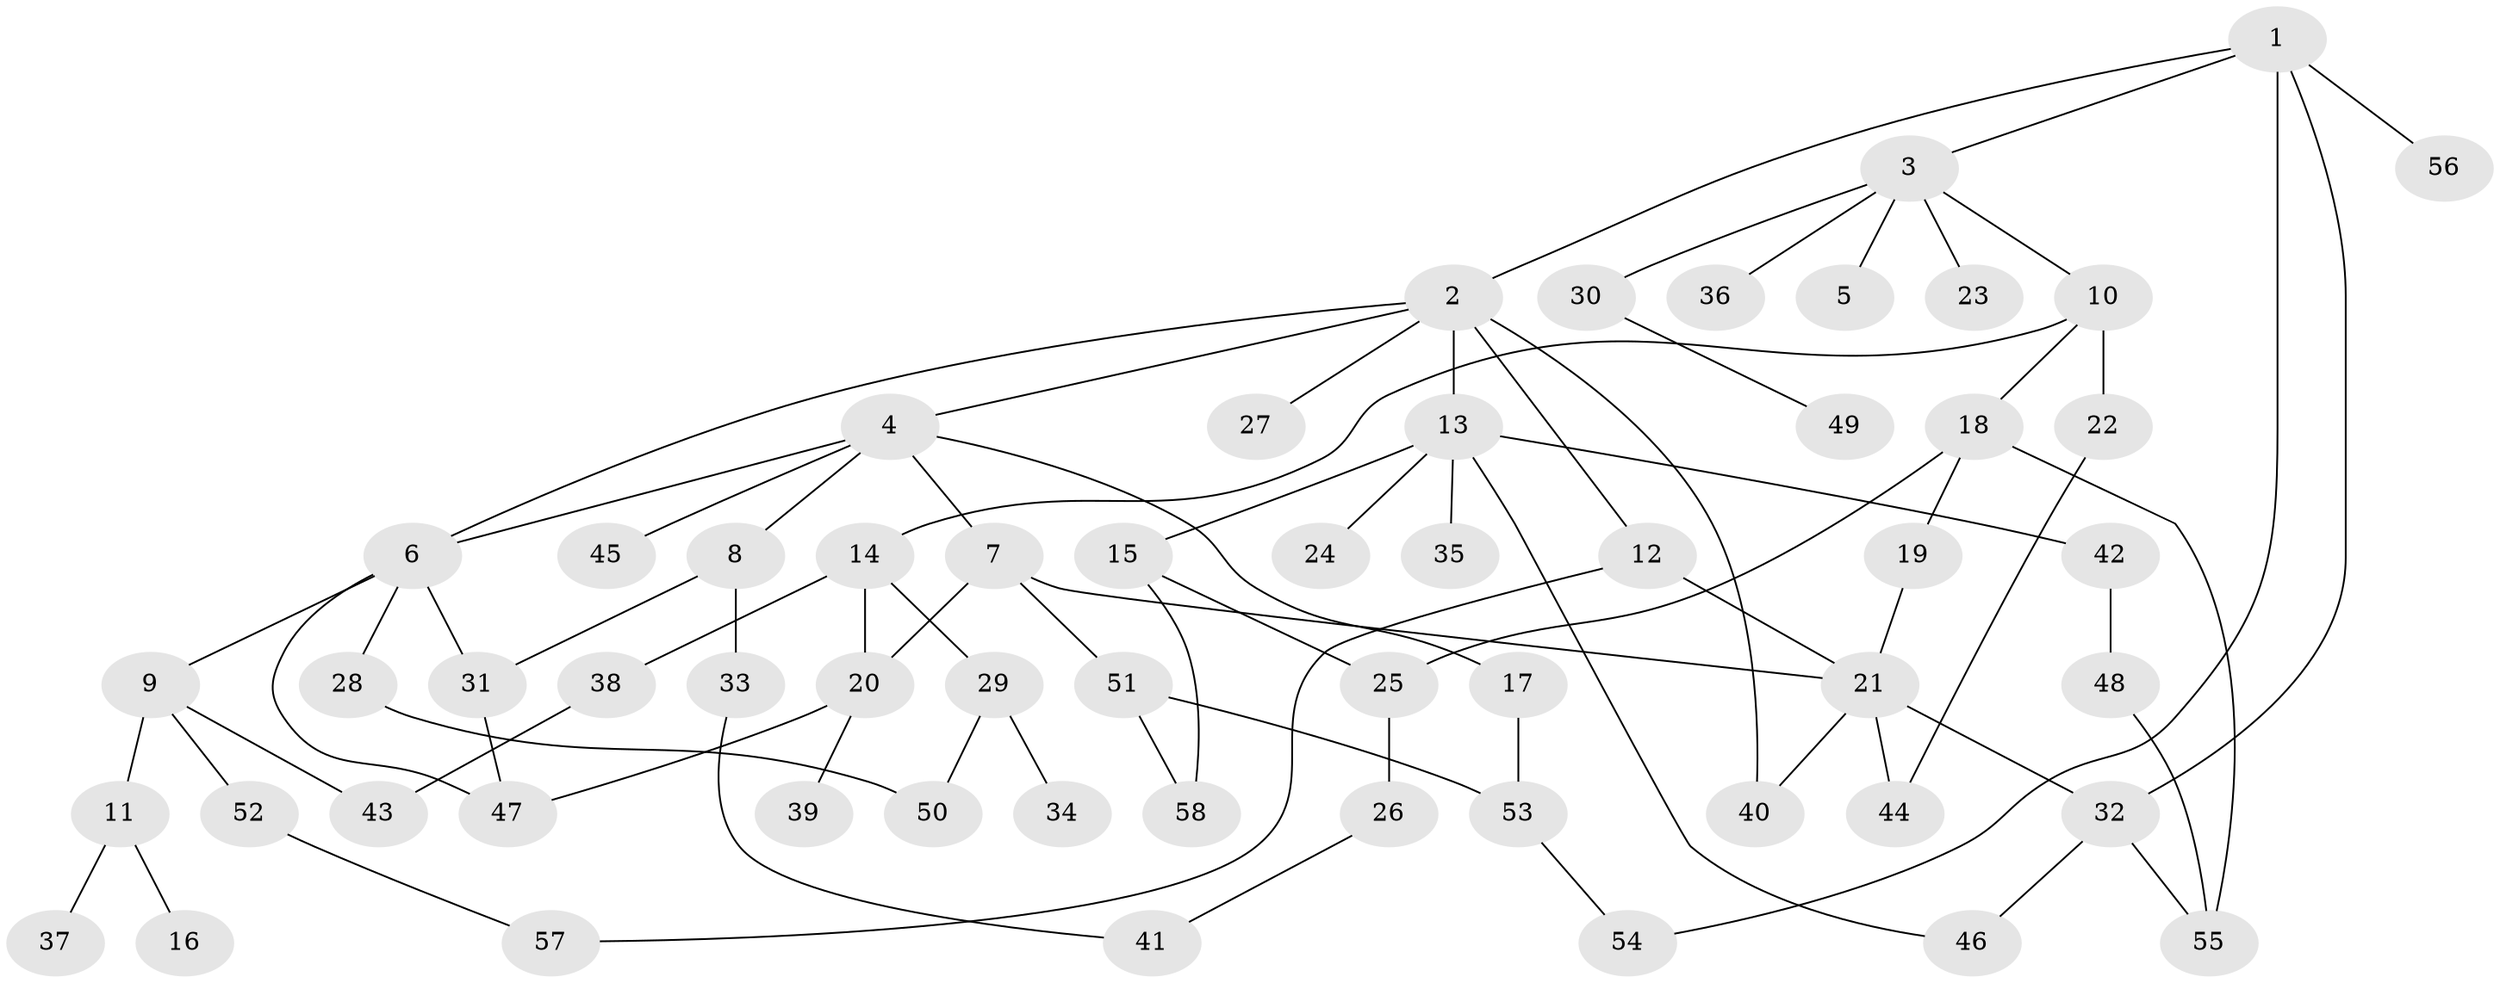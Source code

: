 // Generated by graph-tools (version 1.1) at 2025/10/02/27/25 16:10:55]
// undirected, 58 vertices, 78 edges
graph export_dot {
graph [start="1"]
  node [color=gray90,style=filled];
  1;
  2;
  3;
  4;
  5;
  6;
  7;
  8;
  9;
  10;
  11;
  12;
  13;
  14;
  15;
  16;
  17;
  18;
  19;
  20;
  21;
  22;
  23;
  24;
  25;
  26;
  27;
  28;
  29;
  30;
  31;
  32;
  33;
  34;
  35;
  36;
  37;
  38;
  39;
  40;
  41;
  42;
  43;
  44;
  45;
  46;
  47;
  48;
  49;
  50;
  51;
  52;
  53;
  54;
  55;
  56;
  57;
  58;
  1 -- 2;
  1 -- 3;
  1 -- 32;
  1 -- 56;
  1 -- 54;
  2 -- 4;
  2 -- 6;
  2 -- 12;
  2 -- 13;
  2 -- 27;
  2 -- 40;
  3 -- 5;
  3 -- 10;
  3 -- 23;
  3 -- 30;
  3 -- 36;
  4 -- 7;
  4 -- 8;
  4 -- 17;
  4 -- 45;
  4 -- 6;
  6 -- 9;
  6 -- 28;
  6 -- 47;
  6 -- 31;
  7 -- 20;
  7 -- 51;
  7 -- 21;
  8 -- 31;
  8 -- 33;
  9 -- 11;
  9 -- 52;
  9 -- 43;
  10 -- 14;
  10 -- 18;
  10 -- 22;
  11 -- 16;
  11 -- 37;
  12 -- 57;
  12 -- 21;
  13 -- 15;
  13 -- 24;
  13 -- 35;
  13 -- 42;
  13 -- 46;
  14 -- 29;
  14 -- 38;
  14 -- 20;
  15 -- 25;
  15 -- 58;
  17 -- 53;
  18 -- 19;
  18 -- 25;
  18 -- 55;
  19 -- 21;
  20 -- 39;
  20 -- 47;
  21 -- 32;
  21 -- 44;
  21 -- 40;
  22 -- 44;
  25 -- 26;
  26 -- 41;
  28 -- 50;
  29 -- 34;
  29 -- 50;
  30 -- 49;
  31 -- 47;
  32 -- 46;
  32 -- 55;
  33 -- 41;
  38 -- 43;
  42 -- 48;
  48 -- 55;
  51 -- 58;
  51 -- 53;
  52 -- 57;
  53 -- 54;
}
